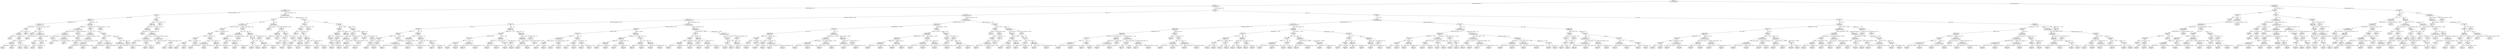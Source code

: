 digraph "Decision Tree" {
	rankdir=TD size="1000,500"
	node [shape=rectangle]
	"Node id 0
 Previously_Insured" -> "Node id 1
 Vehicle_Damage" [label="Previously_Insured == 0"]
	"Node id 0
 Previously_Insured" -> "Node id 590
 Vehicle_Damage" [label="Previously_Insured == 1"]
	"Node id 1
 Vehicle_Damage" -> "Node id 2
 Policy_Sales_Channel" [label="Vehicle_Damage == No"]
	"Node id 1
 Vehicle_Damage" -> "Node id 156
 Age" [label="Vehicle_Damage == Yes"]
	"Node id 590
 Vehicle_Damage" -> "Node id 591
 Age" [label="Vehicle_Damage == No"]
	"Node id 590
 Vehicle_Damage" -> "Node id 676
 Age" [label="Vehicle_Damage == Yes"]
	"Node id 2
 Policy_Sales_Channel" -> "Node id 3
 Age" [label="Policy_Sales_Channel <= 153.5"]
	"Node id 2
 Policy_Sales_Channel" -> "Node id 71
 Policy_Sales_Channel" [label="Policy_Sales_Channel > 153.5"]
	"Node id 156
 Age" -> "Node id 157
 Policy_Sales_Channel" [label="Age <= 27.5"]
	"Node id 156
 Age" -> "Node id 335
 Age" [label="Age > 27.5"]
	"Node id 591
 Age" -> "Node id 592
 Age" [label="Age <= 27.5"]
	"Node id 591
 Age" -> "Node id 627
 Age" [label="Age > 27.5"]
	"Node id 676
 Age" -> "Node id 677
 Age" [label="Age <= 48.5"]
	"Node id 676
 Age" -> "Node id 736
 Annual_Premium" [label="Age > 48.5"]
	"Node id 3
 Age" -> "Node id 4
 Region_Code" [label="Age <= 62.5"]
	"Node id 3
 Age" -> "Node id 54
 Vintage" [label="Age > 62.5"]
	"Node id 71
 Policy_Sales_Channel" -> "Node id 72
 Age" [label="Policy_Sales_Channel <= 158.5"]
	"Node id 71
 Policy_Sales_Channel" -> "Node id 117
 Age" [label="Policy_Sales_Channel > 158.5"]
	"Node id 157
 Policy_Sales_Channel" -> "Node id 158
 Policy_Sales_Channel" [label="Policy_Sales_Channel <= 158.5"]
	"Node id 157
 Policy_Sales_Channel" -> "Node id 260
 Policy_Sales_Channel" [label="Policy_Sales_Channel > 158.5"]
	"Node id 335
 Age" -> "Node id 336
 Policy_Sales_Channel" [label="Age <= 58.5"]
	"Node id 335
 Age" -> "Node id 475
 Age" [label="Age > 58.5"]
	"Node id 592
 Age" -> "Node id 593
 Ans = 0" [label="Age <= 23.5"]
	"Node id 592
 Age" -> "Node id 594
 Annual_Premium" [label="Age > 23.5"]
	"Node id 627
 Age" -> "Node id 628
 Policy_Sales_Channel" [label="Age <= 46.5"]
	"Node id 627
 Age" -> "Node id 663
 Vintage" [label="Age > 46.5"]
	"Node id 677
 Age" -> "Node id 678
 Annual_Premium" [label="Age <= 35.5"]
	"Node id 677
 Age" -> "Node id 703
 Region_Code" [label="Age > 35.5"]
	"Node id 736
 Annual_Premium" -> "Node id 737
 Annual_Premium" [label="Annual_Premium <= 35687.0"]
	"Node id 736
 Annual_Premium" -> "Node id 752
 Ans = 0" [label="Annual_Premium > 35687.0"]
	"Node id 4
 Region_Code" -> "Node id 5
 Annual_Premium" [label="Region_Code <= 42.5"]
	"Node id 4
 Region_Code" -> "Node id 26
 Vehicle_Age" [label="Region_Code > 42.5"]
	"Node id 54
 Vintage" -> "Node id 55
 Region_Code" [label="Vintage <= 187.5"]
	"Node id 54
 Vintage" -> "Node id 70
 Ans = 0" [label="Vintage > 187.5"]
	"Node id 72
 Age" -> "Node id 73
 Policy_Sales_Channel" [label="Age <= 50.5"]
	"Node id 72
 Age" -> "Node id 106
 Annual_Premium" [label="Age > 50.5"]
	"Node id 117
 Age" -> "Node id 118
 Vintage" [label="Age <= 23.5"]
	"Node id 117
 Age" -> "Node id 135
 Gender" [label="Age > 23.5"]
	"Node id 158
 Policy_Sales_Channel" -> "Node id 159
 Age" [label="Policy_Sales_Channel <= 148.5"]
	"Node id 158
 Policy_Sales_Channel" -> "Node id 205
 Policy_Sales_Channel" [label="Policy_Sales_Channel > 148.5"]
	"Node id 260
 Policy_Sales_Channel" -> "Node id 261
 Annual_Premium" [label="Policy_Sales_Channel <= 161.5"]
	"Node id 260
 Policy_Sales_Channel" -> "Node id 310
 Vintage" [label="Policy_Sales_Channel > 161.5"]
	"Node id 336
 Policy_Sales_Channel" -> "Node id 337
 Policy_Sales_Channel" [label="Policy_Sales_Channel <= 31.5"]
	"Node id 336
 Policy_Sales_Channel" -> "Node id 412
 Age" [label="Policy_Sales_Channel > 31.5"]
	"Node id 475
 Age" -> "Node id 476
 Vehicle_Age" [label="Age <= 65.5"]
	"Node id 475
 Age" -> "Node id 538
 Vehicle_Age" [label="Age > 65.5"]
	"Node id 594
 Annual_Premium" -> "Node id 595
 Annual_Premium" [label="Annual_Premium <= 37521.5"]
	"Node id 594
 Annual_Premium" -> "Node id 626
 Ans = 0" [label="Annual_Premium > 37521.5"]
	"Node id 628
 Policy_Sales_Channel" -> "Node id 629
 Vintage" [label="Policy_Sales_Channel <= 2.5"]
	"Node id 628
 Policy_Sales_Channel" -> "Node id 636
 Policy_Sales_Channel" [label="Policy_Sales_Channel > 2.5"]
	"Node id 663
 Vintage" -> "Node id 664
 Region_Code" [label="Vintage <= 68.5"]
	"Node id 663
 Vintage" -> "Node id 675
 Ans = 0" [label="Vintage > 68.5"]
	"Node id 678
 Annual_Premium" -> "Node id 679
 Annual_Premium" [label="Annual_Premium <= 33845.5"]
	"Node id 678
 Annual_Premium" -> "Node id 702
 Ans = 0" [label="Annual_Premium > 33845.5"]
	"Node id 703
 Region_Code" -> "Node id 704
 Policy_Sales_Channel" [label="Region_Code <= 27.0"]
	"Node id 703
 Region_Code" -> "Node id 725
 Annual_Premium" [label="Region_Code > 27.0"]
	"Node id 737
 Annual_Premium" -> "Node id 738
 Ans = 0" [label="Annual_Premium <= 25826.0"]
	"Node id 737
 Annual_Premium" -> "Node id 739
 Age" [label="Annual_Premium > 25826.0"]
	"Node id 5
 Annual_Premium" -> "Node id 6
 Age" [label="Annual_Premium <= 50397.5"]
	"Node id 5
 Annual_Premium" -> "Node id 17
 Age" [label="Annual_Premium > 50397.5"]
	"Node id 26
 Vehicle_Age" -> "Node id 27
 Policy_Sales_Channel" [label="Vehicle_Age == < 1 Year"]
	"Node id 26
 Vehicle_Age" -> "Node id 34
 Age" [label="Vehicle_Age == 1-2 Year"]
	"Node id 26
 Vehicle_Age" -> "Node id 53
 Ans = 0" [label="Vehicle_Age == > 2 Years"]
	"Node id 55
 Region_Code" -> "Node id 56
 Region_Code" [label="Region_Code <= 33.5"]
	"Node id 55
 Region_Code" -> "Node id 69
 Ans = 0" [label="Region_Code > 33.5"]
	"Node id 73
 Policy_Sales_Channel" -> "Node id 74
 Vintage" [label="Policy_Sales_Channel <= 156.5"]
	"Node id 73
 Policy_Sales_Channel" -> "Node id 89
 Age" [label="Policy_Sales_Channel > 156.5"]
	"Node id 106
 Annual_Premium" -> "Node id 107
 Ans = 0" [label="Annual_Premium <= 10677.5"]
	"Node id 106
 Annual_Premium" -> "Node id 108
 Age" [label="Annual_Premium > 10677.5"]
	"Node id 118
 Vintage" -> "Node id 119
 Vintage" [label="Vintage <= 156.5"]
	"Node id 118
 Vintage" -> "Node id 134
 Ans = 0" [label="Vintage > 156.5"]
	"Node id 135
 Gender" -> "Node id 136
 Vintage" [label="Gender == Male"]
	"Node id 135
 Gender" -> "Node id 151
 Vintage" [label="Gender == Female"]
	"Node id 159
 Age" -> "Node id 160
 Age" [label="Age <= 22.5"]
	"Node id 159
 Age" -> "Node id 181
 Region_Code" [label="Age > 22.5"]
	"Node id 205
 Policy_Sales_Channel" -> "Node id 206
 Gender" [label="Policy_Sales_Channel <= 152.5"]
	"Node id 205
 Policy_Sales_Channel" -> "Node id 237
 Annual_Premium" [label="Policy_Sales_Channel > 152.5"]
	"Node id 261
 Annual_Premium" -> "Node id 262
 Age" [label="Annual_Premium <= 36702.5"]
	"Node id 261
 Annual_Premium" -> "Node id 287
 Gender" [label="Annual_Premium > 36702.5"]
	"Node id 310
 Vintage" -> "Node id 311
 Gender" [label="Vintage <= 74.5"]
	"Node id 310
 Vintage" -> "Node id 320
 Annual_Premium" [label="Vintage > 74.5"]
	"Node id 337
 Policy_Sales_Channel" -> "Node id 338
 Region_Code" [label="Policy_Sales_Channel <= 23.5"]
	"Node id 337
 Policy_Sales_Channel" -> "Node id 368
 Vehicle_Age" [label="Policy_Sales_Channel > 23.5"]
	"Node id 412
 Age" -> "Node id 413
 Policy_Sales_Channel" [label="Age <= 40.5"]
	"Node id 412
 Age" -> "Node id 452
 Region_Code" [label="Age > 40.5"]
	"Node id 476
 Vehicle_Age" -> "Node id 477
 Age" [label="Vehicle_Age == 1-2 Year"]
	"Node id 476
 Vehicle_Age" -> "Node id 508
 Policy_Sales_Channel" [label="Vehicle_Age == > 2 Years"]
	"Node id 476
 Vehicle_Age" -> "Node id 535
 Region_Code" [label="Vehicle_Age == < 1 Year"]
	"Node id 538
 Vehicle_Age" -> "Node id 539
 Vintage" [label="Vehicle_Age == 1-2 Year"]
	"Node id 538
 Vehicle_Age" -> "Node id 566
 Policy_Sales_Channel" [label="Vehicle_Age == > 2 Years"]
	"Node id 538
 Vehicle_Age" -> "Node id 589
 Ans = 0" [label="Vehicle_Age == < 1 Year"]
	"Node id 595
 Annual_Premium" -> "Node id 596
 Annual_Premium" [label="Annual_Premium <= 30418.0"]
	"Node id 595
 Annual_Premium" -> "Node id 605
 Age" [label="Annual_Premium > 30418.0"]
	"Node id 629
 Vintage" -> "Node id 630
 Vintage" [label="Vintage <= 102.0"]
	"Node id 629
 Vintage" -> "Node id 635
 Ans = 0" [label="Vintage > 102.0"]
	"Node id 636
 Policy_Sales_Channel" -> "Node id 637
 Annual_Premium" [label="Policy_Sales_Channel <= 155.5"]
	"Node id 636
 Policy_Sales_Channel" -> "Node id 652
 Policy_Sales_Channel" [label="Policy_Sales_Channel > 155.5"]
	"Node id 664
 Region_Code" -> "Node id 665
 Gender" [label="Region_Code <= 12.5"]
	"Node id 664
 Region_Code" -> "Node id 674
 Ans = 0" [label="Region_Code > 12.5"]
	"Node id 679
 Annual_Premium" -> "Node id 680
 Policy_Sales_Channel" [label="Annual_Premium <= 8037.5"]
	"Node id 679
 Annual_Premium" -> "Node id 687
 Vintage" [label="Annual_Premium > 8037.5"]
	"Node id 704
 Policy_Sales_Channel" -> "Node id 705
 Vintage" [label="Policy_Sales_Channel <= 153.5"]
	"Node id 704
 Policy_Sales_Channel" -> "Node id 714
 Vintage" [label="Policy_Sales_Channel > 153.5"]
	"Node id 725
 Annual_Premium" -> "Node id 726
 Ans = 0" [label="Annual_Premium <= 34339.0"]
	"Node id 725
 Annual_Premium" -> "Node id 727
 Age" [label="Annual_Premium > 34339.0"]
	"Node id 739
 Age" -> "Node id 740
 Age" [label="Age <= 61.5"]
	"Node id 739
 Age" -> "Node id 751
 Ans = 0" [label="Age > 61.5"]
	"Node id 6
 Age" -> "Node id 7
 Region_Code" [label="Age <= 60.5"]
	"Node id 6
 Age" -> "Node id 16
 Ans = 0" [label="Age > 60.5"]
	"Node id 17
 Age" -> "Node id 18
 Ans = 0" [label="Age <= 41.5"]
	"Node id 17
 Age" -> "Node id 19
 Policy_Sales_Channel" [label="Age > 41.5"]
	"Node id 27
 Policy_Sales_Channel" -> "Node id 28
 Annual_Premium" [label="Policy_Sales_Channel <= 151.5"]
	"Node id 27
 Policy_Sales_Channel" -> "Node id 33
 Ans = 0" [label="Policy_Sales_Channel > 151.5"]
	"Node id 34
 Age" -> "Node id 35
 Annual_Premium" [label="Age <= 35.5"]
	"Node id 34
 Age" -> "Node id 42
 Vintage" [label="Age > 35.5"]
	"Node id 56
 Region_Code" -> "Node id 57
 Ans = 0" [label="Region_Code <= 23.5"]
	"Node id 56
 Region_Code" -> "Node id 58
 Annual_Premium" [label="Region_Code > 23.5"]
	"Node id 74
 Vintage" -> "Node id 75
 Vintage" [label="Vintage <= 280.5"]
	"Node id 74
 Vintage" -> "Node id 88
 Ans = 0" [label="Vintage > 280.5"]
	"Node id 89
 Age" -> "Node id 90
 Annual_Premium" [label="Age <= 39.5"]
	"Node id 89
 Age" -> "Node id 97
 Region_Code" [label="Age > 39.5"]
	"Node id 108
 Age" -> "Node id 109
 Region_Code" [label="Age <= 51.5"]
	"Node id 108
 Age" -> "Node id 112
 Vintage" [label="Age > 51.5"]
	"Node id 119
 Vintage" -> "Node id 120
 Ans = 0" [label="Vintage <= 86.5"]
	"Node id 119
 Vintage" -> "Node id 121
 Age" [label="Vintage > 86.5"]
	"Node id 136
 Vintage" -> "Node id 137
 Region_Code" [label="Vintage <= 181.0"]
	"Node id 136
 Vintage" -> "Node id 144
 Region_Code" [label="Vintage > 181.0"]
	"Node id 151
 Vintage" -> "Node id 152
 Ans = 0" [label="Vintage <= 229.5"]
	"Node id 151
 Vintage" -> "Node id 153
 Vintage" [label="Vintage > 229.5"]
	"Node id 160
 Age" -> "Node id 161
 Vintage" [label="Age <= 20.5"]
	"Node id 160
 Age" -> "Node id 168
 Vintage" [label="Age > 20.5"]
	"Node id 181
 Region_Code" -> "Node id 182
 Gender" [label="Region_Code <= 42.5"]
	"Node id 181
 Region_Code" -> "Node id 198
 Region_Code" [label="Region_Code > 42.5"]
	"Node id 206
 Gender" -> "Node id 207
 Age" [label="Gender == Male"]
	"Node id 206
 Gender" -> "Node id 222
 Region_Code" [label="Gender == Female"]
	"Node id 237
 Annual_Premium" -> "Node id 238
 Age" [label="Annual_Premium <= 10851.0"]
	"Node id 237
 Annual_Premium" -> "Node id 251
 Policy_Sales_Channel" [label="Annual_Premium > 10851.0"]
	"Node id 262
 Age" -> "Node id 263
 Region_Code" [label="Age <= 21.5"]
	"Node id 262
 Age" -> "Node id 274
 Annual_Premium" [label="Age > 21.5"]
	"Node id 287
 Gender" -> "Node id 288
 Annual_Premium" [label="Gender == Female"]
	"Node id 287
 Gender" -> "Node id 303
 Vintage" [label="Gender == Male"]
	"Node id 311
 Gender" -> "Node id 312
 Ans = 0" [label="Gender == Female"]
	"Node id 311
 Gender" -> "Node id 313
 Vintage" [label="Gender == Male"]
	"Node id 320
 Annual_Premium" -> "Node id 321
 Vintage" [label="Annual_Premium <= 54673.0"]
	"Node id 320
 Annual_Premium" -> "Node id 334
 Ans = 0" [label="Annual_Premium > 54673.0"]
	"Node id 338
 Region_Code" -> "Node id 339
 Vehicle_Age" [label="Region_Code <= 49.0"]
	"Node id 338
 Region_Code" -> "Node id 359
 Vintage" [label="Region_Code > 49.0"]
	"Node id 368
 Vehicle_Age" -> "Node id 369
 Age" [label="Vehicle_Age == 1-2 Year"]
	"Node id 368
 Vehicle_Age" -> "Node id 384
 Age" [label="Vehicle_Age == > 2 Years"]
	"Node id 368
 Vehicle_Age" -> "Node id 399
 Age" [label="Vehicle_Age == < 1 Year"]
	"Node id 413
 Policy_Sales_Channel" -> "Node id 414
 Vehicle_Age" [label="Policy_Sales_Channel <= 147.5"]
	"Node id 413
 Policy_Sales_Channel" -> "Node id 434
 Policy_Sales_Channel" [label="Policy_Sales_Channel > 147.5"]
	"Node id 452
 Region_Code" -> "Node id 453
 Vintage" [label="Region_Code <= 0.5"]
	"Node id 452
 Region_Code" -> "Node id 460
 Age" [label="Region_Code > 0.5"]
	"Node id 477
 Age" -> "Node id 478
 Region_Code" [label="Age <= 60.5"]
	"Node id 477
 Age" -> "Node id 493
 Vintage" [label="Age > 60.5"]
	"Node id 508
 Policy_Sales_Channel" -> "Node id 509
 Annual_Premium" [label="Policy_Sales_Channel <= 29.5"]
	"Node id 508
 Policy_Sales_Channel" -> "Node id 522
 Annual_Premium" [label="Policy_Sales_Channel > 29.5"]
	"Node id 535
 Region_Code" -> "Node id 536
 Ans = 0" [label="Region_Code <= 34.5"]
	"Node id 535
 Region_Code" -> "Node id 537
 Ans = 1" [label="Region_Code > 34.5"]
	"Node id 539
 Vintage" -> "Node id 540
 Region_Code" [label="Vintage <= 68.5"]
	"Node id 539
 Vintage" -> "Node id 553
 Driving_License" [label="Vintage > 68.5"]
	"Node id 566
 Policy_Sales_Channel" -> "Node id 567
 Driving_License" [label="Policy_Sales_Channel <= 146.0"]
	"Node id 566
 Policy_Sales_Channel" -> "Node id 576
 Vintage" [label="Policy_Sales_Channel > 146.0"]
	"Node id 596
 Annual_Premium" -> "Node id 597
 Vintage" [label="Annual_Premium <= 5150.0"]
	"Node id 596
 Annual_Premium" -> "Node id 604
 Ans = 0" [label="Annual_Premium > 5150.0"]
	"Node id 605
 Age" -> "Node id 606
 Vintage" [label="Age <= 24.5"]
	"Node id 605
 Age" -> "Node id 619
 Vintage" [label="Age > 24.5"]
	"Node id 630
 Vintage" -> "Node id 631
 Ans = 0" [label="Vintage <= 84.0"]
	"Node id 630
 Vintage" -> "Node id 632
 Gender" [label="Vintage > 84.0"]
	"Node id 637
 Annual_Premium" -> "Node id 638
 Ans = 0" [label="Annual_Premium <= 26555.5"]
	"Node id 637
 Annual_Premium" -> "Node id 639
 Annual_Premium" [label="Annual_Premium > 26555.5"]
	"Node id 652
 Policy_Sales_Channel" -> "Node id 653
 Vintage" [label="Policy_Sales_Channel <= 157.5"]
	"Node id 652
 Policy_Sales_Channel" -> "Node id 662
 Ans = 0" [label="Policy_Sales_Channel > 157.5"]
	"Node id 665
 Gender" -> "Node id 666
 Ans = 0" [label="Gender == Male"]
	"Node id 665
 Gender" -> "Node id 667
 Policy_Sales_Channel" [label="Gender == Female"]
	"Node id 680
 Policy_Sales_Channel" -> "Node id 681
 Ans = 0" [label="Policy_Sales_Channel <= 161.5"]
	"Node id 680
 Policy_Sales_Channel" -> "Node id 682
 Region_Code" [label="Policy_Sales_Channel > 161.5"]
	"Node id 687
 Vintage" -> "Node id 688
 Gender" [label="Vintage <= 247.5"]
	"Node id 687
 Vintage" -> "Node id 701
 Ans = 0" [label="Vintage > 247.5"]
	"Node id 705
 Vintage" -> "Node id 706
 Ans = 0" [label="Vintage <= 251.5"]
	"Node id 705
 Vintage" -> "Node id 707
 Age" [label="Vintage > 251.5"]
	"Node id 714
 Vintage" -> "Node id 715
 Age" [label="Vintage <= 288.0"]
	"Node id 714
 Vintage" -> "Node id 722
 Gender" [label="Vintage > 288.0"]
	"Node id 727
 Age" -> "Node id 728
 Policy_Sales_Channel" [label="Age <= 42.5"]
	"Node id 727
 Age" -> "Node id 735
 Ans = 0" [label="Age > 42.5"]
	"Node id 740
 Age" -> "Node id 741
 Region_Code" [label="Age <= 59.5"]
	"Node id 740
 Age" -> "Node id 748
 Annual_Premium" [label="Age > 59.5"]
	"Node id 7
 Region_Code" -> "Node id 8
 Ans = 0" [label="Region_Code <= 0.5"]
	"Node id 7
 Region_Code" -> "Node id 9
 Vintage" [label="Region_Code > 0.5"]
	"Node id 19
 Policy_Sales_Channel" -> "Node id 20
 Ans = 0" [label="Policy_Sales_Channel <= 123.0"]
	"Node id 19
 Policy_Sales_Channel" -> "Node id 21
 Vintage" [label="Policy_Sales_Channel > 123.0"]
	"Node id 28
 Annual_Premium" -> "Node id 29
 Ans = 0" [label="Annual_Premium <= 37024.0"]
	"Node id 28
 Annual_Premium" -> "Node id 30
 Annual_Premium" [label="Annual_Premium > 37024.0"]
	"Node id 35
 Annual_Premium" -> "Node id 36
 Ans = 0" [label="Annual_Premium <= 27509.0"]
	"Node id 35
 Annual_Premium" -> "Node id 37
 Annual_Premium" [label="Annual_Premium > 27509.0"]
	"Node id 42
 Vintage" -> "Node id 43
 Age" [label="Vintage <= 226.5"]
	"Node id 42
 Vintage" -> "Node id 48
 Age" [label="Vintage > 226.5"]
	"Node id 58
 Annual_Premium" -> "Node id 59
 Annual_Premium" [label="Annual_Premium <= 30387.0"]
	"Node id 58
 Annual_Premium" -> "Node id 64
 Policy_Sales_Channel" [label="Annual_Premium > 30387.0"]
	"Node id 75
 Vintage" -> "Node id 76
 Vintage" [label="Vintage <= 29.5"]
	"Node id 75
 Vintage" -> "Node id 81
 Vintage" [label="Vintage > 29.5"]
	"Node id 90
 Annual_Premium" -> "Node id 91
 Region_Code" [label="Annual_Premium <= 33860.0"]
	"Node id 90
 Annual_Premium" -> "Node id 96
 Ans = 0" [label="Annual_Premium > 33860.0"]
	"Node id 97
 Region_Code" -> "Node id 98
 Age" [label="Region_Code <= 44.5"]
	"Node id 97
 Region_Code" -> "Node id 105
 Ans = 0" [label="Region_Code > 44.5"]
	"Node id 109
 Region_Code" -> "Node id 110
 Ans = 0" [label="Region_Code <= 9.0"]
	"Node id 109
 Region_Code" -> "Node id 111
 Ans = 1" [label="Region_Code > 9.0"]
	"Node id 112
 Vintage" -> "Node id 113
 Age" [label="Vintage <= 32.5"]
	"Node id 112
 Vintage" -> "Node id 116
 Ans = 0" [label="Vintage > 32.5"]
	"Node id 121
 Age" -> "Node id 122
 Vintage" [label="Age <= 22.5"]
	"Node id 121
 Age" -> "Node id 129
 Region_Code" [label="Age > 22.5"]
	"Node id 137
 Region_Code" -> "Node id 138
 Vintage" [label="Region_Code <= 15.5"]
	"Node id 137
 Region_Code" -> "Node id 143
 Ans = 0" [label="Region_Code > 15.5"]
	"Node id 144
 Region_Code" -> "Node id 145
 Annual_Premium" [label="Region_Code <= 38.0"]
	"Node id 144
 Region_Code" -> "Node id 150
 Ans = 0" [label="Region_Code > 38.0"]
	"Node id 153
 Vintage" -> "Node id 154
 Ans = 1" [label="Vintage <= 231.0"]
	"Node id 153
 Vintage" -> "Node id 155
 Ans = 0" [label="Vintage > 231.0"]
	"Node id 161
 Vintage" -> "Node id 162
 Vintage" [label="Vintage <= 184.0"]
	"Node id 161
 Vintage" -> "Node id 167
 Ans = 0" [label="Vintage > 184.0"]
	"Node id 168
 Vintage" -> "Node id 169
 Annual_Premium" [label="Vintage <= 274.5"]
	"Node id 168
 Vintage" -> "Node id 176
 Region_Code" [label="Vintage > 274.5"]
	"Node id 182
 Gender" -> "Node id 183
 Age" [label="Gender == Female"]
	"Node id 182
 Gender" -> "Node id 190
 Vehicle_Age" [label="Gender == Male"]
	"Node id 198
 Region_Code" -> "Node id 199
 Annual_Premium" [label="Region_Code <= 47.5"]
	"Node id 198
 Region_Code" -> "Node id 204
 Ans = 0" [label="Region_Code > 47.5"]
	"Node id 207
 Age" -> "Node id 208
 Annual_Premium" [label="Age <= 22.5"]
	"Node id 207
 Age" -> "Node id 215
 Vintage" [label="Age > 22.5"]
	"Node id 222
 Region_Code" -> "Node id 223
 Region_Code" [label="Region_Code <= 42.5"]
	"Node id 222
 Region_Code" -> "Node id 230
 Age" [label="Region_Code > 42.5"]
	"Node id 238
 Age" -> "Node id 239
 Gender" [label="Age <= 26.5"]
	"Node id 238
 Age" -> "Node id 246
 Region_Code" [label="Age > 26.5"]
	"Node id 251
 Policy_Sales_Channel" -> "Node id 252
 Vintage" [label="Policy_Sales_Channel <= 157.5"]
	"Node id 251
 Policy_Sales_Channel" -> "Node id 259
 Ans = 0" [label="Policy_Sales_Channel > 157.5"]
	"Node id 263
 Region_Code" -> "Node id 264
 Vintage" [label="Region_Code <= 1.5"]
	"Node id 263
 Region_Code" -> "Node id 267
 Vintage" [label="Region_Code > 1.5"]
	"Node id 274
 Annual_Premium" -> "Node id 275
 Annual_Premium" [label="Annual_Premium <= 30034.5"]
	"Node id 274
 Annual_Premium" -> "Node id 282
 Region_Code" [label="Annual_Premium > 30034.5"]
	"Node id 288
 Annual_Premium" -> "Node id 289
 Region_Code" [label="Annual_Premium <= 50070.0"]
	"Node id 288
 Annual_Premium" -> "Node id 296
 Vintage" [label="Annual_Premium > 50070.0"]
	"Node id 303
 Vintage" -> "Node id 304
 Vintage" [label="Vintage <= 67.5"]
	"Node id 303
 Vintage" -> "Node id 309
 Ans = 0" [label="Vintage > 67.5"]
	"Node id 313
 Vintage" -> "Node id 314
 Vintage" [label="Vintage <= 70.0"]
	"Node id 313
 Vintage" -> "Node id 319
 Ans = 1" [label="Vintage > 70.0"]
	"Node id 321
 Vintage" -> "Node id 322
 Vintage" [label="Vintage <= 288.5"]
	"Node id 321
 Vintage" -> "Node id 329
 Age" [label="Vintage > 288.5"]
	"Node id 339
 Vehicle_Age" -> "Node id 340
 Age" [label="Vehicle_Age == 1-2 Year"]
	"Node id 339
 Vehicle_Age" -> "Node id 347
 Region_Code" [label="Vehicle_Age == > 2 Years"]
	"Node id 339
 Vehicle_Age" -> "Node id 352
 Policy_Sales_Channel" [label="Vehicle_Age == < 1 Year"]
	"Node id 359
 Vintage" -> "Node id 360
 Ans = 0" [label="Vintage <= 74.5"]
	"Node id 359
 Vintage" -> "Node id 361
 Age" [label="Vintage > 74.5"]
	"Node id 369
 Age" -> "Node id 370
 Region_Code" [label="Age <= 49.5"]
	"Node id 369
 Age" -> "Node id 377
 Region_Code" [label="Age > 49.5"]
	"Node id 384
 Age" -> "Node id 385
 Age" [label="Age <= 56.5"]
	"Node id 384
 Age" -> "Node id 392
 Annual_Premium" [label="Age > 56.5"]
	"Node id 399
 Age" -> "Node id 400
 Age" [label="Age <= 47.5"]
	"Node id 399
 Age" -> "Node id 407
 Region_Code" [label="Age > 47.5"]
	"Node id 414
 Vehicle_Age" -> "Node id 415
 Age" [label="Vehicle_Age == < 1 Year"]
	"Node id 414
 Vehicle_Age" -> "Node id 422
 Policy_Sales_Channel" [label="Vehicle_Age == 1-2 Year"]
	"Node id 414
 Vehicle_Age" -> "Node id 429
 Age" [label="Vehicle_Age == > 2 Years"]
	"Node id 434
 Policy_Sales_Channel" -> "Node id 435
 Policy_Sales_Channel" [label="Policy_Sales_Channel <= 153.5"]
	"Node id 434
 Policy_Sales_Channel" -> "Node id 442
 Vehicle_Age" [label="Policy_Sales_Channel > 153.5"]
	"Node id 453
 Vintage" -> "Node id 454
 Age" [label="Vintage <= 132.5"]
	"Node id 453
 Vintage" -> "Node id 459
 Ans = 0" [label="Vintage > 132.5"]
	"Node id 460
 Age" -> "Node id 461
 Policy_Sales_Channel" [label="Age <= 47.5"]
	"Node id 460
 Age" -> "Node id 468
 Age" [label="Age > 47.5"]
	"Node id 478
 Region_Code" -> "Node id 479
 Gender" [label="Region_Code <= 42.5"]
	"Node id 478
 Region_Code" -> "Node id 486
 Policy_Sales_Channel" [label="Region_Code > 42.5"]
	"Node id 493
 Vintage" -> "Node id 494
 Policy_Sales_Channel" [label="Vintage <= 242.5"]
	"Node id 493
 Vintage" -> "Node id 501
 Annual_Premium" [label="Vintage > 242.5"]
	"Node id 509
 Annual_Premium" -> "Node id 510
 Gender" [label="Annual_Premium <= 52609.5"]
	"Node id 509
 Annual_Premium" -> "Node id 517
 Annual_Premium" [label="Annual_Premium > 52609.5"]
	"Node id 522
 Annual_Premium" -> "Node id 523
 Annual_Premium" [label="Annual_Premium <= 51230.0"]
	"Node id 522
 Annual_Premium" -> "Node id 528
 Vintage" [label="Annual_Premium > 51230.0"]
	"Node id 540
 Region_Code" -> "Node id 541
 Vintage" [label="Region_Code <= 32.5"]
	"Node id 540
 Region_Code" -> "Node id 548
 Policy_Sales_Channel" [label="Region_Code > 32.5"]
	"Node id 553
 Driving_License" -> "Node id 554
 Policy_Sales_Channel" [label="Driving_License == 1"]
	"Node id 553
 Driving_License" -> "Node id 561
 Vintage" [label="Driving_License == 0"]
	"Node id 567
 Driving_License" -> "Node id 568
 Region_Code" [label="Driving_License == 1"]
	"Node id 567
 Driving_License" -> "Node id 575
 Ans = 0" [label="Driving_License == 0"]
	"Node id 576
 Vintage" -> "Node id 577
 Region_Code" [label="Vintage <= 75.5"]
	"Node id 576
 Vintage" -> "Node id 584
 Vintage" [label="Vintage > 75.5"]
	"Node id 597
 Vintage" -> "Node id 598
 Vintage" [label="Vintage <= 99.5"]
	"Node id 597
 Vintage" -> "Node id 603
 Ans = 0" [label="Vintage > 99.5"]
	"Node id 606
 Vintage" -> "Node id 607
 Region_Code" [label="Vintage <= 243.5"]
	"Node id 606
 Vintage" -> "Node id 612
 Annual_Premium" [label="Vintage > 243.5"]
	"Node id 619
 Vintage" -> "Node id 620
 Vintage" [label="Vintage <= 97.5"]
	"Node id 619
 Vintage" -> "Node id 625
 Ans = 0" [label="Vintage > 97.5"]
	"Node id 632
 Gender" -> "Node id 633
 Ans = 0" [label="Gender == Male"]
	"Node id 632
 Gender" -> "Node id 634
 Ans = 1" [label="Gender == Female"]
	"Node id 639
 Annual_Premium" -> "Node id 640
 Vintage" [label="Annual_Premium <= 37586.5"]
	"Node id 639
 Annual_Premium" -> "Node id 647
 Age" [label="Annual_Premium > 37586.5"]
	"Node id 653
 Vintage" -> "Node id 654
 Vintage" [label="Vintage <= 125.5"]
	"Node id 653
 Vintage" -> "Node id 661
 Ans = 0" [label="Vintage > 125.5"]
	"Node id 667
 Policy_Sales_Channel" -> "Node id 668
 Age" [label="Policy_Sales_Channel <= 29.5"]
	"Node id 667
 Policy_Sales_Channel" -> "Node id 673
 Ans = 0" [label="Policy_Sales_Channel > 29.5"]
	"Node id 682
 Region_Code" -> "Node id 683
 Ans = 0" [label="Region_Code <= 31.5"]
	"Node id 682
 Region_Code" -> "Node id 684
 Age" [label="Region_Code > 31.5"]
	"Node id 688
 Gender" -> "Node id 689
 Annual_Premium" [label="Gender == Male"]
	"Node id 688
 Gender" -> "Node id 696
 Vintage" [label="Gender == Female"]
	"Node id 707
 Age" -> "Node id 708
 Ans = 1" [label="Age <= 39.5"]
	"Node id 707
 Age" -> "Node id 709
 Annual_Premium" [label="Age > 39.5"]
	"Node id 715
 Age" -> "Node id 716
 Region_Code" [label="Age <= 40.5"]
	"Node id 715
 Age" -> "Node id 721
 Ans = 0" [label="Age > 40.5"]
	"Node id 722
 Gender" -> "Node id 723
 Ans = 1" [label="Gender == Female"]
	"Node id 722
 Gender" -> "Node id 724
 Ans = 0" [label="Gender == Male"]
	"Node id 728
 Policy_Sales_Channel" -> "Node id 729
 Ans = 0" [label="Policy_Sales_Channel <= 56.5"]
	"Node id 728
 Policy_Sales_Channel" -> "Node id 730
 Annual_Premium" [label="Policy_Sales_Channel > 56.5"]
	"Node id 741
 Region_Code" -> "Node id 742
 Vintage" [label="Region_Code <= 8.5"]
	"Node id 741
 Region_Code" -> "Node id 747
 Ans = 0" [label="Region_Code > 8.5"]
	"Node id 748
 Annual_Premium" -> "Node id 749
 Ans = 1" [label="Annual_Premium <= 28597.0"]
	"Node id 748
 Annual_Premium" -> "Node id 750
 Ans = 0" [label="Annual_Premium > 28597.0"]
	"Node id 9
 Vintage" -> "Node id 10
 Region_Code" [label="Vintage <= 97.5"]
	"Node id 9
 Vintage" -> "Node id 13
 Age" [label="Vintage > 97.5"]
	"Node id 21
 Vintage" -> "Node id 22
 Vintage" [label="Vintage <= 180.5"]
	"Node id 21
 Vintage" -> "Node id 25
 Ans = 0" [label="Vintage > 180.5"]
	"Node id 30
 Annual_Premium" -> "Node id 31
 Ans = 1" [label="Annual_Premium <= 37647.0"]
	"Node id 30
 Annual_Premium" -> "Node id 32
 Ans = 0" [label="Annual_Premium > 37647.0"]
	"Node id 37
 Annual_Premium" -> "Node id 38
 Ans = 1" [label="Annual_Premium <= 28310.0"]
	"Node id 37
 Annual_Premium" -> "Node id 39
 Annual_Premium" [label="Annual_Premium > 28310.0"]
	"Node id 43
 Age" -> "Node id 44
 Ans = 0" [label="Age <= 57.5"]
	"Node id 43
 Age" -> "Node id 45
 Policy_Sales_Channel" [label="Age > 57.5"]
	"Node id 48
 Age" -> "Node id 49
 Policy_Sales_Channel" [label="Age <= 46.5"]
	"Node id 48
 Age" -> "Node id 52
 Ans = 0" [label="Age > 46.5"]
	"Node id 59
 Annual_Premium" -> "Node id 60
 Ans = 0" [label="Annual_Premium <= 14136.5"]
	"Node id 59
 Annual_Premium" -> "Node id 61
 Age" [label="Annual_Premium > 14136.5"]
	"Node id 64
 Policy_Sales_Channel" -> "Node id 65
 Ans = 0" [label="Policy_Sales_Channel <= 124.5"]
	"Node id 64
 Policy_Sales_Channel" -> "Node id 66
 Age" [label="Policy_Sales_Channel > 124.5"]
	"Node id 76
 Vintage" -> "Node id 77
 Vintage" [label="Vintage <= 14.5"]
	"Node id 76
 Vintage" -> "Node id 80
 Ans = 0" [label="Vintage > 14.5"]
	"Node id 81
 Vintage" -> "Node id 82
 Policy_Sales_Channel" [label="Vintage <= 54.5"]
	"Node id 81
 Vintage" -> "Node id 85
 Region_Code" [label="Vintage > 54.5"]
	"Node id 91
 Region_Code" -> "Node id 92
 Ans = 0" [label="Region_Code <= 6.0"]
	"Node id 91
 Region_Code" -> "Node id 93
 Region_Code" [label="Region_Code > 6.0"]
	"Node id 98
 Age" -> "Node id 99
 Age" [label="Age <= 47.5"]
	"Node id 98
 Age" -> "Node id 102
 Region_Code" [label="Age > 47.5"]
	"Node id 113
 Age" -> "Node id 114
 Ans = 0" [label="Age <= 55.5"]
	"Node id 113
 Age" -> "Node id 115
 Ans = 1" [label="Age > 55.5"]
	"Node id 122
 Vintage" -> "Node id 123
 Gender" [label="Vintage <= 87.5"]
	"Node id 122
 Vintage" -> "Node id 126
 Region_Code" [label="Vintage > 87.5"]
	"Node id 129
 Region_Code" -> "Node id 130
 Ans = 1" [label="Region_Code <= 5.5"]
	"Node id 129
 Region_Code" -> "Node id 131
 Vintage" [label="Region_Code > 5.5"]
	"Node id 138
 Vintage" -> "Node id 139
 Vintage" [label="Vintage <= 59.5"]
	"Node id 138
 Vintage" -> "Node id 142
 Ans = 0" [label="Vintage > 59.5"]
	"Node id 145
 Annual_Premium" -> "Node id 146
 Region_Code" [label="Annual_Premium <= 24567.5"]
	"Node id 145
 Annual_Premium" -> "Node id 149
 Ans = 0" [label="Annual_Premium > 24567.5"]
	"Node id 162
 Vintage" -> "Node id 163
 Ans = 0" [label="Vintage <= 114.0"]
	"Node id 162
 Vintage" -> "Node id 164
 Gender" [label="Vintage > 114.0"]
	"Node id 169
 Annual_Premium" -> "Node id 170
 Policy_Sales_Channel" [label="Annual_Premium <= 9055.5"]
	"Node id 169
 Annual_Premium" -> "Node id 173
 Annual_Premium" [label="Annual_Premium > 9055.5"]
	"Node id 176
 Region_Code" -> "Node id 177
 Ans = 1" [label="Region_Code <= 8.0"]
	"Node id 176
 Region_Code" -> "Node id 178
 Vintage" [label="Region_Code > 8.0"]
	"Node id 183
 Age" -> "Node id 184
 Vintage" [label="Age <= 26.5"]
	"Node id 183
 Age" -> "Node id 187
 Annual_Premium" [label="Age > 26.5"]
	"Node id 190
 Vehicle_Age" -> "Node id 191
 Region_Code" [label="Vehicle_Age == 1-2 Year"]
	"Node id 190
 Vehicle_Age" -> "Node id 194
 Age" [label="Vehicle_Age == < 1 Year"]
	"Node id 190
 Vehicle_Age" -> "Node id 197
 Ans = 1" [label="Vehicle_Age == > 2 Years"]
	"Node id 199
 Annual_Premium" -> "Node id 200
 Region_Code" [label="Annual_Premium <= 40229.5"]
	"Node id 199
 Annual_Premium" -> "Node id 203
 Ans = 0" [label="Annual_Premium > 40229.5"]
	"Node id 208
 Annual_Premium" -> "Node id 209
 Vintage" [label="Annual_Premium <= 23614.0"]
	"Node id 208
 Annual_Premium" -> "Node id 212
 Vintage" [label="Annual_Premium > 23614.0"]
	"Node id 215
 Vintage" -> "Node id 216
 Vintage" [label="Vintage <= 274.5"]
	"Node id 215
 Vintage" -> "Node id 219
 Vintage" [label="Vintage > 274.5"]
	"Node id 223
 Region_Code" -> "Node id 224
 Region_Code" [label="Region_Code <= 10.5"]
	"Node id 223
 Region_Code" -> "Node id 227
 Region_Code" [label="Region_Code > 10.5"]
	"Node id 230
 Age" -> "Node id 231
 Region_Code" [label="Age <= 25.5"]
	"Node id 230
 Age" -> "Node id 234
 Region_Code" [label="Age > 25.5"]
	"Node id 239
 Gender" -> "Node id 240
 Vehicle_Age" [label="Gender == Male"]
	"Node id 239
 Gender" -> "Node id 243
 Region_Code" [label="Gender == Female"]
	"Node id 246
 Region_Code" -> "Node id 247
 Ans = 1" [label="Region_Code <= 2.5"]
	"Node id 246
 Region_Code" -> "Node id 248
 Region_Code" [label="Region_Code > 2.5"]
	"Node id 252
 Vintage" -> "Node id 253
 Age" [label="Vintage <= 69.0"]
	"Node id 252
 Vintage" -> "Node id 256
 Region_Code" [label="Vintage > 69.0"]
	"Node id 264
 Vintage" -> "Node id 265
 Ans = 0" [label="Vintage <= 192.5"]
	"Node id 264
 Vintage" -> "Node id 266
 Ans = 1" [label="Vintage > 192.5"]
	"Node id 267
 Vintage" -> "Node id 268
 Vintage" [label="Vintage <= 41.5"]
	"Node id 267
 Vintage" -> "Node id 271
 Policy_Sales_Channel" [label="Vintage > 41.5"]
	"Node id 275
 Annual_Premium" -> "Node id 276
 Annual_Premium" [label="Annual_Premium <= 23741.0"]
	"Node id 275
 Annual_Premium" -> "Node id 279
 Annual_Premium" [label="Annual_Premium > 23741.0"]
	"Node id 282
 Region_Code" -> "Node id 283
 Annual_Premium" [label="Region_Code <= 37.5"]
	"Node id 282
 Region_Code" -> "Node id 286
 Ans = 0" [label="Region_Code > 37.5"]
	"Node id 289
 Region_Code" -> "Node id 290
 Annual_Premium" [label="Region_Code <= 2.5"]
	"Node id 289
 Region_Code" -> "Node id 293
 Region_Code" [label="Region_Code > 2.5"]
	"Node id 296
 Vintage" -> "Node id 297
 Annual_Premium" [label="Vintage <= 82.5"]
	"Node id 296
 Vintage" -> "Node id 300
 Annual_Premium" [label="Vintage > 82.5"]
	"Node id 304
 Vintage" -> "Node id 305
 Ans = 0" [label="Vintage <= 60.0"]
	"Node id 304
 Vintage" -> "Node id 306
 Region_Code" [label="Vintage > 60.0"]
	"Node id 314
 Vintage" -> "Node id 315
 Annual_Premium" [label="Vintage <= 34.5"]
	"Node id 314
 Vintage" -> "Node id 318
 Ans = 0" [label="Vintage > 34.5"]
	"Node id 322
 Vintage" -> "Node id 323
 Vintage" [label="Vintage <= 166.5"]
	"Node id 322
 Vintage" -> "Node id 326
 Region_Code" [label="Vintage > 166.5"]
	"Node id 329
 Age" -> "Node id 330
 Ans = 1" [label="Age <= 21.5"]
	"Node id 329
 Age" -> "Node id 331
 Annual_Premium" [label="Age > 21.5"]
	"Node id 340
 Age" -> "Node id 341
 Annual_Premium" [label="Age <= 47.5"]
	"Node id 340
 Age" -> "Node id 344
 Vintage" [label="Age > 47.5"]
	"Node id 347
 Region_Code" -> "Node id 348
 Policy_Sales_Channel" [label="Region_Code <= 47.5"]
	"Node id 347
 Region_Code" -> "Node id 351
 Ans = 0" [label="Region_Code > 47.5"]
	"Node id 352
 Policy_Sales_Channel" -> "Node id 353
 Vintage" [label="Policy_Sales_Channel <= 4.0"]
	"Node id 352
 Policy_Sales_Channel" -> "Node id 356
 Annual_Premium" [label="Policy_Sales_Channel > 4.0"]
	"Node id 361
 Age" -> "Node id 362
 Annual_Premium" [label="Age <= 37.5"]
	"Node id 361
 Age" -> "Node id 365
 Policy_Sales_Channel" [label="Age > 37.5"]
	"Node id 370
 Region_Code" -> "Node id 371
 Age" [label="Region_Code <= 0.5"]
	"Node id 370
 Region_Code" -> "Node id 374
 Age" [label="Region_Code > 0.5"]
	"Node id 377
 Region_Code" -> "Node id 378
 Age" [label="Region_Code <= 48.5"]
	"Node id 377
 Region_Code" -> "Node id 381
 Vintage" [label="Region_Code > 48.5"]
	"Node id 385
 Age" -> "Node id 386
 Annual_Premium" [label="Age <= 44.5"]
	"Node id 385
 Age" -> "Node id 389
 Age" [label="Age > 44.5"]
	"Node id 392
 Annual_Premium" -> "Node id 393
 Annual_Premium" [label="Annual_Premium <= 38529.5"]
	"Node id 392
 Annual_Premium" -> "Node id 396
 Region_Code" [label="Annual_Premium > 38529.5"]
	"Node id 400
 Age" -> "Node id 401
 Vintage" [label="Age <= 29.5"]
	"Node id 400
 Age" -> "Node id 404
 Region_Code" [label="Age > 29.5"]
	"Node id 407
 Region_Code" -> "Node id 408
 Region_Code" [label="Region_Code <= 31.5"]
	"Node id 407
 Region_Code" -> "Node id 411
 Ans = 1" [label="Region_Code > 31.5"]
	"Node id 415
 Age" -> "Node id 416
 Vintage" [label="Age <= 28.5"]
	"Node id 415
 Age" -> "Node id 419
 Region_Code" [label="Age > 28.5"]
	"Node id 422
 Policy_Sales_Channel" -> "Node id 423
 Vintage" [label="Policy_Sales_Channel <= 60.5"]
	"Node id 422
 Policy_Sales_Channel" -> "Node id 426
 Age" [label="Policy_Sales_Channel > 60.5"]
	"Node id 429
 Age" -> "Node id 430
 Ans = 0" [label="Age <= 31.0"]
	"Node id 429
 Age" -> "Node id 431
 Age" [label="Age > 31.0"]
	"Node id 435
 Policy_Sales_Channel" -> "Node id 436
 Vintage" [label="Policy_Sales_Channel <= 150.5"]
	"Node id 435
 Policy_Sales_Channel" -> "Node id 439
 Annual_Premium" [label="Policy_Sales_Channel > 150.5"]
	"Node id 442
 Vehicle_Age" -> "Node id 443
 Annual_Premium" [label="Vehicle_Age == 1-2 Year"]
	"Node id 442
 Vehicle_Age" -> "Node id 446
 Policy_Sales_Channel" [label="Vehicle_Age == < 1 Year"]
	"Node id 442
 Vehicle_Age" -> "Node id 449
 Age" [label="Vehicle_Age == > 2 Years"]
	"Node id 454
 Age" -> "Node id 455
 Age" [label="Age <= 51.5"]
	"Node id 454
 Age" -> "Node id 458
 Ans = 0" [label="Age > 51.5"]
	"Node id 461
 Policy_Sales_Channel" -> "Node id 462
 Policy_Sales_Channel" [label="Policy_Sales_Channel <= 161.5"]
	"Node id 461
 Policy_Sales_Channel" -> "Node id 465
 Region_Code" [label="Policy_Sales_Channel > 161.5"]
	"Node id 468
 Age" -> "Node id 469
 Annual_Premium" [label="Age <= 53.5"]
	"Node id 468
 Age" -> "Node id 472
 Vintage" [label="Age > 53.5"]
	"Node id 479
 Gender" -> "Node id 480
 Vintage" [label="Gender == Female"]
	"Node id 479
 Gender" -> "Node id 483
 Policy_Sales_Channel" [label="Gender == Male"]
	"Node id 486
 Policy_Sales_Channel" -> "Node id 487
 Region_Code" [label="Policy_Sales_Channel <= 153.0"]
	"Node id 486
 Policy_Sales_Channel" -> "Node id 490
 Annual_Premium" [label="Policy_Sales_Channel > 153.0"]
	"Node id 494
 Policy_Sales_Channel" -> "Node id 495
 Policy_Sales_Channel" [label="Policy_Sales_Channel <= 153.0"]
	"Node id 494
 Policy_Sales_Channel" -> "Node id 498
 Vintage" [label="Policy_Sales_Channel > 153.0"]
	"Node id 501
 Annual_Premium" -> "Node id 502
 Region_Code" [label="Annual_Premium <= 59050.5"]
	"Node id 501
 Annual_Premium" -> "Node id 505
 Age" [label="Annual_Premium > 59050.5"]
	"Node id 510
 Gender" -> "Node id 511
 Region_Code" [label="Gender == Female"]
	"Node id 510
 Gender" -> "Node id 514
 Region_Code" [label="Gender == Male"]
	"Node id 517
 Annual_Premium" -> "Node id 518
 Ans = 1" [label="Annual_Premium <= 54450.5"]
	"Node id 517
 Annual_Premium" -> "Node id 519
 Region_Code" [label="Annual_Premium > 54450.5"]
	"Node id 523
 Annual_Premium" -> "Node id 524
 Age" [label="Annual_Premium <= 48328.5"]
	"Node id 523
 Annual_Premium" -> "Node id 527
 Ans = 0" [label="Annual_Premium > 48328.5"]
	"Node id 528
 Vintage" -> "Node id 529
 Annual_Premium" [label="Vintage <= 91.0"]
	"Node id 528
 Vintage" -> "Node id 532
 Vintage" [label="Vintage > 91.0"]
	"Node id 541
 Vintage" -> "Node id 542
 Policy_Sales_Channel" [label="Vintage <= 22.5"]
	"Node id 541
 Vintage" -> "Node id 545
 Policy_Sales_Channel" [label="Vintage > 22.5"]
	"Node id 548
 Policy_Sales_Channel" -> "Node id 549
 Ans = 0" [label="Policy_Sales_Channel <= 13.5"]
	"Node id 548
 Policy_Sales_Channel" -> "Node id 550
 Policy_Sales_Channel" [label="Policy_Sales_Channel > 13.5"]
	"Node id 554
 Policy_Sales_Channel" -> "Node id 555
 Policy_Sales_Channel" [label="Policy_Sales_Channel <= 27.5"]
	"Node id 554
 Policy_Sales_Channel" -> "Node id 558
 Policy_Sales_Channel" [label="Policy_Sales_Channel > 27.5"]
	"Node id 561
 Vintage" -> "Node id 562
 Gender" [label="Vintage <= 95.5"]
	"Node id 561
 Vintage" -> "Node id 565
 Ans = 0" [label="Vintage > 95.5"]
	"Node id 568
 Region_Code" -> "Node id 569
 Annual_Premium" [label="Region_Code <= 18.5"]
	"Node id 568
 Region_Code" -> "Node id 572
 Age" [label="Region_Code > 18.5"]
	"Node id 577
 Region_Code" -> "Node id 578
 Gender" [label="Region_Code <= 21.5"]
	"Node id 577
 Region_Code" -> "Node id 581
 Annual_Premium" [label="Region_Code > 21.5"]
	"Node id 584
 Vintage" -> "Node id 585
 Ans = 0" [label="Vintage <= 227.0"]
	"Node id 584
 Vintage" -> "Node id 586
 Age" [label="Vintage > 227.0"]
	"Node id 598
 Vintage" -> "Node id 599
 Ans = 0" [label="Vintage <= 93.0"]
	"Node id 598
 Vintage" -> "Node id 600
 Vintage" [label="Vintage > 93.0"]
	"Node id 607
 Region_Code" -> "Node id 608
 Annual_Premium" [label="Region_Code <= 7.5"]
	"Node id 607
 Region_Code" -> "Node id 611
 Ans = 0" [label="Region_Code > 7.5"]
	"Node id 612
 Annual_Premium" -> "Node id 613
 Annual_Premium" [label="Annual_Premium <= 36643.0"]
	"Node id 612
 Annual_Premium" -> "Node id 616
 Region_Code" [label="Annual_Premium > 36643.0"]
	"Node id 620
 Vintage" -> "Node id 621
 Ans = 0" [label="Vintage <= 91.5"]
	"Node id 620
 Vintage" -> "Node id 622
 Region_Code" [label="Vintage > 91.5"]
	"Node id 640
 Vintage" -> "Node id 641
 Annual_Premium" [label="Vintage <= 271.5"]
	"Node id 640
 Vintage" -> "Node id 644
 Region_Code" [label="Vintage > 271.5"]
	"Node id 647
 Age" -> "Node id 648
 Region_Code" [label="Age <= 28.5"]
	"Node id 647
 Age" -> "Node id 651
 Ans = 0" [label="Age > 28.5"]
	"Node id 654
 Vintage" -> "Node id 655
 Age" [label="Vintage <= 122.5"]
	"Node id 654
 Vintage" -> "Node id 658
 Gender" [label="Vintage > 122.5"]
	"Node id 668
 Age" -> "Node id 669
 Ans = 0" [label="Age <= 59.5"]
	"Node id 668
 Age" -> "Node id 670
 Age" [label="Age > 59.5"]
	"Node id 684
 Age" -> "Node id 685
 Ans = 0" [label="Age <= 21.5"]
	"Node id 684
 Age" -> "Node id 686
 Ans = 1" [label="Age > 21.5"]
	"Node id 689
 Annual_Premium" -> "Node id 690
 Annual_Premium" [label="Annual_Premium <= 31410.5"]
	"Node id 689
 Annual_Premium" -> "Node id 693
 Region_Code" [label="Annual_Premium > 31410.5"]
	"Node id 696
 Vintage" -> "Node id 697
 Ans = 0" [label="Vintage <= 122.5"]
	"Node id 696
 Vintage" -> "Node id 698
 Annual_Premium" [label="Vintage > 122.5"]
	"Node id 709
 Annual_Premium" -> "Node id 710
 Ans = 0" [label="Annual_Premium <= 32042.5"]
	"Node id 709
 Annual_Premium" -> "Node id 711
 Annual_Premium" [label="Annual_Premium > 32042.5"]
	"Node id 716
 Region_Code" -> "Node id 717
 Ans = 1" [label="Region_Code <= 2.5"]
	"Node id 716
 Region_Code" -> "Node id 718
 Age" [label="Region_Code > 2.5"]
	"Node id 730
 Annual_Premium" -> "Node id 731
 Ans = 1" [label="Annual_Premium <= 34512.0"]
	"Node id 730
 Annual_Premium" -> "Node id 732
 Vintage" [label="Annual_Premium > 34512.0"]
	"Node id 742
 Vintage" -> "Node id 743
 Ans = 0" [label="Vintage <= 223.5"]
	"Node id 742
 Vintage" -> "Node id 744
 Gender" [label="Vintage > 223.5"]
	"Node id 10
 Region_Code" -> "Node id 11
 Ans = 0" [label="Region_Code <= 6.5"]
	"Node id 10
 Region_Code" -> "Node id 12
 Ans = 0" [label="Region_Code > 6.5"]
	"Node id 13
 Age" -> "Node id 14
 Ans = 0" [label="Age <= 24.5"]
	"Node id 13
 Age" -> "Node id 15
 Ans = 0" [label="Age > 24.5"]
	"Node id 22
 Vintage" -> "Node id 23
 Ans = 0" [label="Vintage <= 84.5"]
	"Node id 22
 Vintage" -> "Node id 24
 Ans = 0" [label="Vintage > 84.5"]
	"Node id 39
 Annual_Premium" -> "Node id 40
 Ans = 0" [label="Annual_Premium <= 36981.0"]
	"Node id 39
 Annual_Premium" -> "Node id 41
 Ans = 0" [label="Annual_Premium > 36981.0"]
	"Node id 45
 Policy_Sales_Channel" -> "Node id 46
 Ans = 0" [label="Policy_Sales_Channel <= 138.0"]
	"Node id 45
 Policy_Sales_Channel" -> "Node id 47
 Ans = 0" [label="Policy_Sales_Channel > 138.0"]
	"Node id 49
 Policy_Sales_Channel" -> "Node id 50
 Ans = 0" [label="Policy_Sales_Channel <= 28.0"]
	"Node id 49
 Policy_Sales_Channel" -> "Node id 51
 Ans = 0" [label="Policy_Sales_Channel > 28.0"]
	"Node id 61
 Age" -> "Node id 62
 Ans = 0" [label="Age <= 69.5"]
	"Node id 61
 Age" -> "Node id 63
 Ans = 0" [label="Age > 69.5"]
	"Node id 66
 Age" -> "Node id 67
 Ans = 1" [label="Age <= 67.0"]
	"Node id 66
 Age" -> "Node id 68
 Ans = 0" [label="Age > 67.0"]
	"Node id 77
 Vintage" -> "Node id 78
 Ans = 0" [label="Vintage <= 12.5"]
	"Node id 77
 Vintage" -> "Node id 79
 Ans = 0" [label="Vintage > 12.5"]
	"Node id 82
 Policy_Sales_Channel" -> "Node id 83
 Ans = 0" [label="Policy_Sales_Channel <= 155.5"]
	"Node id 82
 Policy_Sales_Channel" -> "Node id 84
 Ans = 0" [label="Policy_Sales_Channel > 155.5"]
	"Node id 85
 Region_Code" -> "Node id 86
 Ans = 0" [label="Region_Code <= 35.5"]
	"Node id 85
 Region_Code" -> "Node id 87
 Ans = 0" [label="Region_Code > 35.5"]
	"Node id 93
 Region_Code" -> "Node id 94
 Ans = 1" [label="Region_Code <= 7.5"]
	"Node id 93
 Region_Code" -> "Node id 95
 Ans = 0" [label="Region_Code > 7.5"]
	"Node id 99
 Age" -> "Node id 100
 Ans = 0" [label="Age <= 43.5"]
	"Node id 99
 Age" -> "Node id 101
 Ans = 0" [label="Age > 43.5"]
	"Node id 102
 Region_Code" -> "Node id 103
 Ans = 1" [label="Region_Code <= 34.5"]
	"Node id 102
 Region_Code" -> "Node id 104
 Ans = 0" [label="Region_Code > 34.5"]
	"Node id 123
 Gender" -> "Node id 124
 Ans = 1" [label="Gender == Male"]
	"Node id 123
 Gender" -> "Node id 125
 Ans = 0" [label="Gender == Female"]
	"Node id 126
 Region_Code" -> "Node id 127
 Ans = 0" [label="Region_Code <= 38.5"]
	"Node id 126
 Region_Code" -> "Node id 128
 Ans = 0" [label="Region_Code > 38.5"]
	"Node id 131
 Vintage" -> "Node id 132
 Ans = 0" [label="Vintage <= 105.5"]
	"Node id 131
 Vintage" -> "Node id 133
 Ans = 0" [label="Vintage > 105.5"]
	"Node id 139
 Vintage" -> "Node id 140
 Ans = 0" [label="Vintage <= 44.0"]
	"Node id 139
 Vintage" -> "Node id 141
 Ans = 1" [label="Vintage > 44.0"]
	"Node id 146
 Region_Code" -> "Node id 147
 Ans = 1" [label="Region_Code <= 7.0"]
	"Node id 146
 Region_Code" -> "Node id 148
 Ans = 0" [label="Region_Code > 7.0"]
	"Node id 164
 Gender" -> "Node id 165
 Ans = 0" [label="Gender == Male"]
	"Node id 164
 Gender" -> "Node id 166
 Ans = 0" [label="Gender == Female"]
	"Node id 170
 Policy_Sales_Channel" -> "Node id 171
 Ans = 0" [label="Policy_Sales_Channel <= 123.0"]
	"Node id 170
 Policy_Sales_Channel" -> "Node id 172
 Ans = 0" [label="Policy_Sales_Channel > 123.0"]
	"Node id 173
 Annual_Premium" -> "Node id 174
 Ans = 0" [label="Annual_Premium <= 29392.5"]
	"Node id 173
 Annual_Premium" -> "Node id 175
 Ans = 0" [label="Annual_Premium > 29392.5"]
	"Node id 178
 Vintage" -> "Node id 179
 Ans = 1" [label="Vintage <= 276.5"]
	"Node id 178
 Vintage" -> "Node id 180
 Ans = 0" [label="Vintage > 276.5"]
	"Node id 184
 Vintage" -> "Node id 185
 Ans = 0" [label="Vintage <= 126.5"]
	"Node id 184
 Vintage" -> "Node id 186
 Ans = 0" [label="Vintage > 126.5"]
	"Node id 187
 Annual_Premium" -> "Node id 188
 Ans = 0" [label="Annual_Premium <= 33411.0"]
	"Node id 187
 Annual_Premium" -> "Node id 189
 Ans = 0" [label="Annual_Premium > 33411.0"]
	"Node id 191
 Region_Code" -> "Node id 192
 Ans = 0" [label="Region_Code <= 28.5"]
	"Node id 191
 Region_Code" -> "Node id 193
 Ans = 0" [label="Region_Code > 28.5"]
	"Node id 194
 Age" -> "Node id 195
 Ans = 0" [label="Age <= 23.5"]
	"Node id 194
 Age" -> "Node id 196
 Ans = 0" [label="Age > 23.5"]
	"Node id 200
 Region_Code" -> "Node id 201
 Ans = 0" [label="Region_Code <= 44.0"]
	"Node id 200
 Region_Code" -> "Node id 202
 Ans = 0" [label="Region_Code > 44.0"]
	"Node id 209
 Vintage" -> "Node id 210
 Ans = 0" [label="Vintage <= 83.0"]
	"Node id 209
 Vintage" -> "Node id 211
 Ans = 0" [label="Vintage > 83.0"]
	"Node id 212
 Vintage" -> "Node id 213
 Ans = 0" [label="Vintage <= 273.5"]
	"Node id 212
 Vintage" -> "Node id 214
 Ans = 0" [label="Vintage > 273.5"]
	"Node id 216
 Vintage" -> "Node id 217
 Ans = 0" [label="Vintage <= 228.5"]
	"Node id 216
 Vintage" -> "Node id 218
 Ans = 0" [label="Vintage > 228.5"]
	"Node id 219
 Vintage" -> "Node id 220
 Ans = 0" [label="Vintage <= 293.5"]
	"Node id 219
 Vintage" -> "Node id 221
 Ans = 0" [label="Vintage > 293.5"]
	"Node id 224
 Region_Code" -> "Node id 225
 Ans = 0" [label="Region_Code <= 7.5"]
	"Node id 224
 Region_Code" -> "Node id 226
 Ans = 0" [label="Region_Code > 7.5"]
	"Node id 227
 Region_Code" -> "Node id 228
 Ans = 0" [label="Region_Code <= 11.5"]
	"Node id 227
 Region_Code" -> "Node id 229
 Ans = 0" [label="Region_Code > 11.5"]
	"Node id 231
 Region_Code" -> "Node id 232
 Ans = 0" [label="Region_Code <= 50.5"]
	"Node id 231
 Region_Code" -> "Node id 233
 Ans = 0" [label="Region_Code > 50.5"]
	"Node id 234
 Region_Code" -> "Node id 235
 Ans = 0" [label="Region_Code <= 46.5"]
	"Node id 234
 Region_Code" -> "Node id 236
 Ans = 0" [label="Region_Code > 46.5"]
	"Node id 240
 Vehicle_Age" -> "Node id 241
 Ans = 0" [label="Vehicle_Age == < 1 Year"]
	"Node id 240
 Vehicle_Age" -> "Node id 242
 Ans = 0" [label="Vehicle_Age == 1-2 Year"]
	"Node id 243
 Region_Code" -> "Node id 244
 Ans = 0" [label="Region_Code <= 7.5"]
	"Node id 243
 Region_Code" -> "Node id 245
 Ans = 0" [label="Region_Code > 7.5"]
	"Node id 248
 Region_Code" -> "Node id 249
 Ans = 0" [label="Region_Code <= 46.5"]
	"Node id 248
 Region_Code" -> "Node id 250
 Ans = 0" [label="Region_Code > 46.5"]
	"Node id 253
 Age" -> "Node id 254
 Ans = 0" [label="Age <= 25.5"]
	"Node id 253
 Age" -> "Node id 255
 Ans = 1" [label="Age > 25.5"]
	"Node id 256
 Region_Code" -> "Node id 257
 Ans = 0" [label="Region_Code <= 31.0"]
	"Node id 256
 Region_Code" -> "Node id 258
 Ans = 0" [label="Region_Code > 31.0"]
	"Node id 268
 Vintage" -> "Node id 269
 Ans = 0" [label="Vintage <= 23.0"]
	"Node id 268
 Vintage" -> "Node id 270
 Ans = 0" [label="Vintage > 23.0"]
	"Node id 271
 Policy_Sales_Channel" -> "Node id 272
 Ans = 0" [label="Policy_Sales_Channel <= 159.5"]
	"Node id 271
 Policy_Sales_Channel" -> "Node id 273
 Ans = 0" [label="Policy_Sales_Channel > 159.5"]
	"Node id 276
 Annual_Premium" -> "Node id 277
 Ans = 0" [label="Annual_Premium <= 20538.5"]
	"Node id 276
 Annual_Premium" -> "Node id 278
 Ans = 0" [label="Annual_Premium > 20538.5"]
	"Node id 279
 Annual_Premium" -> "Node id 280
 Ans = 0" [label="Annual_Premium <= 28740.5"]
	"Node id 279
 Annual_Premium" -> "Node id 281
 Ans = 0" [label="Annual_Premium > 28740.5"]
	"Node id 283
 Annual_Premium" -> "Node id 284
 Ans = 1" [label="Annual_Premium <= 30137.5"]
	"Node id 283
 Annual_Premium" -> "Node id 285
 Ans = 0" [label="Annual_Premium > 30137.5"]
	"Node id 290
 Annual_Premium" -> "Node id 291
 Ans = 1" [label="Annual_Premium <= 37841.5"]
	"Node id 290
 Annual_Premium" -> "Node id 292
 Ans = 0" [label="Annual_Premium > 37841.5"]
	"Node id 293
 Region_Code" -> "Node id 294
 Ans = 0" [label="Region_Code <= 25.5"]
	"Node id 293
 Region_Code" -> "Node id 295
 Ans = 0" [label="Region_Code > 25.5"]
	"Node id 297
 Annual_Premium" -> "Node id 298
 Ans = 1" [label="Annual_Premium <= 54281.5"]
	"Node id 297
 Annual_Premium" -> "Node id 299
 Ans = 0" [label="Annual_Premium > 54281.5"]
	"Node id 300
 Annual_Premium" -> "Node id 301
 Ans = 0" [label="Annual_Premium <= 59226.5"]
	"Node id 300
 Annual_Premium" -> "Node id 302
 Ans = 0" [label="Annual_Premium > 59226.5"]
	"Node id 306
 Region_Code" -> "Node id 307
 Ans = 0" [label="Region_Code <= 8.5"]
	"Node id 306
 Region_Code" -> "Node id 308
 Ans = 0" [label="Region_Code > 8.5"]
	"Node id 315
 Annual_Premium" -> "Node id 316
 Ans = 0" [label="Annual_Premium <= 14532.0"]
	"Node id 315
 Annual_Premium" -> "Node id 317
 Ans = 1" [label="Annual_Premium > 14532.0"]
	"Node id 323
 Vintage" -> "Node id 324
 Ans = 0" [label="Vintage <= 138.5"]
	"Node id 323
 Vintage" -> "Node id 325
 Ans = 1" [label="Vintage > 138.5"]
	"Node id 326
 Region_Code" -> "Node id 327
 Ans = 0" [label="Region_Code <= 28.5"]
	"Node id 326
 Region_Code" -> "Node id 328
 Ans = 0" [label="Region_Code > 28.5"]
	"Node id 331
 Annual_Premium" -> "Node id 332
 Ans = 0" [label="Annual_Premium <= 37439.0"]
	"Node id 331
 Annual_Premium" -> "Node id 333
 Ans = 1" [label="Annual_Premium > 37439.0"]
	"Node id 341
 Annual_Premium" -> "Node id 342
 Ans = 0" [label="Annual_Premium <= 9851.0"]
	"Node id 341
 Annual_Premium" -> "Node id 343
 Ans = 0" [label="Annual_Premium > 9851.0"]
	"Node id 344
 Vintage" -> "Node id 345
 Ans = 0" [label="Vintage <= 212.5"]
	"Node id 344
 Vintage" -> "Node id 346
 Ans = 0" [label="Vintage > 212.5"]
	"Node id 348
 Policy_Sales_Channel" -> "Node id 349
 Ans = 0" [label="Policy_Sales_Channel <= 19.5"]
	"Node id 348
 Policy_Sales_Channel" -> "Node id 350
 Ans = 0" [label="Policy_Sales_Channel > 19.5"]
	"Node id 353
 Vintage" -> "Node id 354
 Ans = 0" [label="Vintage <= 31.5"]
	"Node id 353
 Vintage" -> "Node id 355
 Ans = 0" [label="Vintage > 31.5"]
	"Node id 356
 Annual_Premium" -> "Node id 357
 Ans = 1" [label="Annual_Premium <= 46672.5"]
	"Node id 356
 Annual_Premium" -> "Node id 358
 Ans = 0" [label="Annual_Premium > 46672.5"]
	"Node id 362
 Annual_Premium" -> "Node id 363
 Ans = 0" [label="Annual_Premium <= 31131.5"]
	"Node id 362
 Annual_Premium" -> "Node id 364
 Ans = 1" [label="Annual_Premium > 31131.5"]
	"Node id 365
 Policy_Sales_Channel" -> "Node id 366
 Ans = 1" [label="Policy_Sales_Channel <= 3.5"]
	"Node id 365
 Policy_Sales_Channel" -> "Node id 367
 Ans = 0" [label="Policy_Sales_Channel > 3.5"]
	"Node id 371
 Age" -> "Node id 372
 Ans = 0" [label="Age <= 43.5"]
	"Node id 371
 Age" -> "Node id 373
 Ans = 0" [label="Age > 43.5"]
	"Node id 374
 Age" -> "Node id 375
 Ans = 1" [label="Age <= 31.5"]
	"Node id 374
 Age" -> "Node id 376
 Ans = 0" [label="Age > 31.5"]
	"Node id 378
 Age" -> "Node id 379
 Ans = 0" [label="Age <= 52.5"]
	"Node id 378
 Age" -> "Node id 380
 Ans = 0" [label="Age > 52.5"]
	"Node id 381
 Vintage" -> "Node id 382
 Ans = 0" [label="Vintage <= 119.5"]
	"Node id 381
 Vintage" -> "Node id 383
 Ans = 0" [label="Vintage > 119.5"]
	"Node id 386
 Annual_Premium" -> "Node id 387
 Ans = 0" [label="Annual_Premium <= 10359.5"]
	"Node id 386
 Annual_Premium" -> "Node id 388
 Ans = 0" [label="Annual_Premium > 10359.5"]
	"Node id 389
 Age" -> "Node id 390
 Ans = 0" [label="Age <= 51.5"]
	"Node id 389
 Age" -> "Node id 391
 Ans = 0" [label="Age > 51.5"]
	"Node id 393
 Annual_Premium" -> "Node id 394
 Ans = 0" [label="Annual_Premium <= 11851.5"]
	"Node id 393
 Annual_Premium" -> "Node id 395
 Ans = 0" [label="Annual_Premium > 11851.5"]
	"Node id 396
 Region_Code" -> "Node id 397
 Ans = 0" [label="Region_Code <= 22.5"]
	"Node id 396
 Region_Code" -> "Node id 398
 Ans = 0" [label="Region_Code > 22.5"]
	"Node id 401
 Vintage" -> "Node id 402
 Ans = 1" [label="Vintage <= 94.0"]
	"Node id 401
 Vintage" -> "Node id 403
 Ans = 0" [label="Vintage > 94.0"]
	"Node id 404
 Region_Code" -> "Node id 405
 Ans = 0" [label="Region_Code <= 37.5"]
	"Node id 404
 Region_Code" -> "Node id 406
 Ans = 0" [label="Region_Code > 37.5"]
	"Node id 408
 Region_Code" -> "Node id 409
 Ans = 1" [label="Region_Code <= 29.5"]
	"Node id 408
 Region_Code" -> "Node id 410
 Ans = 0" [label="Region_Code > 29.5"]
	"Node id 416
 Vintage" -> "Node id 417
 Ans = 0" [label="Vintage <= 122.0"]
	"Node id 416
 Vintage" -> "Node id 418
 Ans = 0" [label="Vintage > 122.0"]
	"Node id 419
 Region_Code" -> "Node id 420
 Ans = 0" [label="Region_Code <= 45.5"]
	"Node id 419
 Region_Code" -> "Node id 421
 Ans = 0" [label="Region_Code > 45.5"]
	"Node id 423
 Vintage" -> "Node id 424
 Ans = 0" [label="Vintage <= 200.5"]
	"Node id 423
 Vintage" -> "Node id 425
 Ans = 0" [label="Vintage > 200.5"]
	"Node id 426
 Age" -> "Node id 427
 Ans = 0" [label="Age <= 36.5"]
	"Node id 426
 Age" -> "Node id 428
 Ans = 0" [label="Age > 36.5"]
	"Node id 431
 Age" -> "Node id 432
 Ans = 1" [label="Age <= 35.5"]
	"Node id 431
 Age" -> "Node id 433
 Ans = 0" [label="Age > 35.5"]
	"Node id 436
 Vintage" -> "Node id 437
 Ans = 1" [label="Vintage <= 273.0"]
	"Node id 436
 Vintage" -> "Node id 438
 Ans = 0" [label="Vintage > 273.0"]
	"Node id 439
 Annual_Premium" -> "Node id 440
 Ans = 0" [label="Annual_Premium <= 8151.5"]
	"Node id 439
 Annual_Premium" -> "Node id 441
 Ans = 0" [label="Annual_Premium > 8151.5"]
	"Node id 443
 Annual_Premium" -> "Node id 444
 Ans = 0" [label="Annual_Premium <= 8033.0"]
	"Node id 443
 Annual_Premium" -> "Node id 445
 Ans = 0" [label="Annual_Premium > 8033.0"]
	"Node id 446
 Policy_Sales_Channel" -> "Node id 447
 Ans = 0" [label="Policy_Sales_Channel <= 159.0"]
	"Node id 446
 Policy_Sales_Channel" -> "Node id 448
 Ans = 0" [label="Policy_Sales_Channel > 159.0"]
	"Node id 449
 Age" -> "Node id 450
 Ans = 0" [label="Age <= 36.5"]
	"Node id 449
 Age" -> "Node id 451
 Ans = 0" [label="Age > 36.5"]
	"Node id 455
 Age" -> "Node id 456
 Ans = 0" [label="Age <= 49.5"]
	"Node id 455
 Age" -> "Node id 457
 Ans = 0" [label="Age > 49.5"]
	"Node id 462
 Policy_Sales_Channel" -> "Node id 463
 Ans = 0" [label="Policy_Sales_Channel <= 90.5"]
	"Node id 462
 Policy_Sales_Channel" -> "Node id 464
 Ans = 0" [label="Policy_Sales_Channel > 90.5"]
	"Node id 465
 Region_Code" -> "Node id 466
 Ans = 1" [label="Region_Code <= 8.5"]
	"Node id 465
 Region_Code" -> "Node id 467
 Ans = 0" [label="Region_Code > 8.5"]
	"Node id 469
 Annual_Premium" -> "Node id 470
 Ans = 0" [label="Annual_Premium <= 9841.5"]
	"Node id 469
 Annual_Premium" -> "Node id 471
 Ans = 0" [label="Annual_Premium > 9841.5"]
	"Node id 472
 Vintage" -> "Node id 473
 Ans = 0" [label="Vintage <= 39.5"]
	"Node id 472
 Vintage" -> "Node id 474
 Ans = 0" [label="Vintage > 39.5"]
	"Node id 480
 Vintage" -> "Node id 481
 Ans = 0" [label="Vintage <= 42.5"]
	"Node id 480
 Vintage" -> "Node id 482
 Ans = 0" [label="Vintage > 42.5"]
	"Node id 483
 Policy_Sales_Channel" -> "Node id 484
 Ans = 1" [label="Policy_Sales_Channel <= 5.0"]
	"Node id 483
 Policy_Sales_Channel" -> "Node id 485
 Ans = 0" [label="Policy_Sales_Channel > 5.0"]
	"Node id 487
 Region_Code" -> "Node id 488
 Ans = 0" [label="Region_Code <= 45.5"]
	"Node id 487
 Region_Code" -> "Node id 489
 Ans = 0" [label="Region_Code > 45.5"]
	"Node id 490
 Annual_Premium" -> "Node id 491
 Ans = 0" [label="Annual_Premium <= 37116.0"]
	"Node id 490
 Annual_Premium" -> "Node id 492
 Ans = 1" [label="Annual_Premium > 37116.0"]
	"Node id 495
 Policy_Sales_Channel" -> "Node id 496
 Ans = 0" [label="Policy_Sales_Channel <= 130.0"]
	"Node id 495
 Policy_Sales_Channel" -> "Node id 497
 Ans = 0" [label="Policy_Sales_Channel > 130.0"]
	"Node id 498
 Vintage" -> "Node id 499
 Ans = 1" [label="Vintage <= 42.5"]
	"Node id 498
 Vintage" -> "Node id 500
 Ans = 0" [label="Vintage > 42.5"]
	"Node id 502
 Region_Code" -> "Node id 503
 Ans = 0" [label="Region_Code <= 11.5"]
	"Node id 502
 Region_Code" -> "Node id 504
 Ans = 0" [label="Region_Code > 11.5"]
	"Node id 505
 Age" -> "Node id 506
 Ans = 0" [label="Age <= 64.5"]
	"Node id 505
 Age" -> "Node id 507
 Ans = 0" [label="Age > 64.5"]
	"Node id 511
 Region_Code" -> "Node id 512
 Ans = 0" [label="Region_Code <= 19.5"]
	"Node id 511
 Region_Code" -> "Node id 513
 Ans = 0" [label="Region_Code > 19.5"]
	"Node id 514
 Region_Code" -> "Node id 515
 Ans = 1" [label="Region_Code <= 0.5"]
	"Node id 514
 Region_Code" -> "Node id 516
 Ans = 0" [label="Region_Code > 0.5"]
	"Node id 519
 Region_Code" -> "Node id 520
 Ans = 0" [label="Region_Code <= 7.5"]
	"Node id 519
 Region_Code" -> "Node id 521
 Ans = 0" [label="Region_Code > 7.5"]
	"Node id 524
 Age" -> "Node id 525
 Ans = 0" [label="Age <= 61.5"]
	"Node id 524
 Age" -> "Node id 526
 Ans = 0" [label="Age > 61.5"]
	"Node id 529
 Annual_Premium" -> "Node id 530
 Ans = 0" [label="Annual_Premium <= 61209.5"]
	"Node id 529
 Annual_Premium" -> "Node id 531
 Ans = 0" [label="Annual_Premium > 61209.5"]
	"Node id 532
 Vintage" -> "Node id 533
 Ans = 0" [label="Vintage <= 260.0"]
	"Node id 532
 Vintage" -> "Node id 534
 Ans = 0" [label="Vintage > 260.0"]
	"Node id 542
 Policy_Sales_Channel" -> "Node id 543
 Ans = 0" [label="Policy_Sales_Channel <= 25.5"]
	"Node id 542
 Policy_Sales_Channel" -> "Node id 544
 Ans = 0" [label="Policy_Sales_Channel > 25.5"]
	"Node id 545
 Policy_Sales_Channel" -> "Node id 546
 Ans = 0" [label="Policy_Sales_Channel <= 153.0"]
	"Node id 545
 Policy_Sales_Channel" -> "Node id 547
 Ans = 0" [label="Policy_Sales_Channel > 153.0"]
	"Node id 550
 Policy_Sales_Channel" -> "Node id 551
 Ans = 0" [label="Policy_Sales_Channel <= 145.0"]
	"Node id 550
 Policy_Sales_Channel" -> "Node id 552
 Ans = 0" [label="Policy_Sales_Channel > 145.0"]
	"Node id 555
 Policy_Sales_Channel" -> "Node id 556
 Ans = 0" [label="Policy_Sales_Channel <= 23.5"]
	"Node id 555
 Policy_Sales_Channel" -> "Node id 557
 Ans = 0" [label="Policy_Sales_Channel > 23.5"]
	"Node id 558
 Policy_Sales_Channel" -> "Node id 559
 Ans = 0" [label="Policy_Sales_Channel <= 43.0"]
	"Node id 558
 Policy_Sales_Channel" -> "Node id 560
 Ans = 0" [label="Policy_Sales_Channel > 43.0"]
	"Node id 562
 Gender" -> "Node id 563
 Ans = 0" [label="Gender == Male"]
	"Node id 562
 Gender" -> "Node id 564
 Ans = 0" [label="Gender == Female"]
	"Node id 569
 Annual_Premium" -> "Node id 570
 Ans = 0" [label="Annual_Premium <= 47479.0"]
	"Node id 569
 Annual_Premium" -> "Node id 571
 Ans = 0" [label="Annual_Premium > 47479.0"]
	"Node id 572
 Age" -> "Node id 573
 Ans = 0" [label="Age <= 82.5"]
	"Node id 572
 Age" -> "Node id 574
 Ans = 1" [label="Age > 82.5"]
	"Node id 578
 Gender" -> "Node id 579
 Ans = 0" [label="Gender == Female"]
	"Node id 578
 Gender" -> "Node id 580
 Ans = 1" [label="Gender == Male"]
	"Node id 581
 Annual_Premium" -> "Node id 582
 Ans = 0" [label="Annual_Premium <= 46754.5"]
	"Node id 581
 Annual_Premium" -> "Node id 583
 Ans = 0" [label="Annual_Premium > 46754.5"]
	"Node id 586
 Age" -> "Node id 587
 Ans = 0" [label="Age <= 70.5"]
	"Node id 586
 Age" -> "Node id 588
 Ans = 0" [label="Age > 70.5"]
	"Node id 600
 Vintage" -> "Node id 601
 Ans = 0" [label="Vintage <= 98.5"]
	"Node id 600
 Vintage" -> "Node id 602
 Ans = 0" [label="Vintage > 98.5"]
	"Node id 608
 Annual_Premium" -> "Node id 609
 Ans = 0" [label="Annual_Premium <= 35048.0"]
	"Node id 608
 Annual_Premium" -> "Node id 610
 Ans = 0" [label="Annual_Premium > 35048.0"]
	"Node id 613
 Annual_Premium" -> "Node id 614
 Ans = 0" [label="Annual_Premium <= 31867.5"]
	"Node id 613
 Annual_Premium" -> "Node id 615
 Ans = 0" [label="Annual_Premium > 31867.5"]
	"Node id 616
 Region_Code" -> "Node id 617
 Ans = 0" [label="Region_Code <= 34.5"]
	"Node id 616
 Region_Code" -> "Node id 618
 Ans = 0" [label="Region_Code > 34.5"]
	"Node id 622
 Region_Code" -> "Node id 623
 Ans = 0" [label="Region_Code <= 35.5"]
	"Node id 622
 Region_Code" -> "Node id 624
 Ans = 0" [label="Region_Code > 35.5"]
	"Node id 641
 Annual_Premium" -> "Node id 642
 Ans = 0" [label="Annual_Premium <= 29743.5"]
	"Node id 641
 Annual_Premium" -> "Node id 643
 Ans = 0" [label="Annual_Premium > 29743.5"]
	"Node id 644
 Region_Code" -> "Node id 645
 Ans = 0" [label="Region_Code <= 2.5"]
	"Node id 644
 Region_Code" -> "Node id 646
 Ans = 0" [label="Region_Code > 2.5"]
	"Node id 648
 Region_Code" -> "Node id 649
 Ans = 0" [label="Region_Code <= 36.5"]
	"Node id 648
 Region_Code" -> "Node id 650
 Ans = 0" [label="Region_Code > 36.5"]
	"Node id 655
 Age" -> "Node id 656
 Ans = 0" [label="Age <= 40.5"]
	"Node id 655
 Age" -> "Node id 657
 Ans = 0" [label="Age > 40.5"]
	"Node id 658
 Gender" -> "Node id 659
 Ans = 1" [label="Gender == Male"]
	"Node id 658
 Gender" -> "Node id 660
 Ans = 0" [label="Gender == Female"]
	"Node id 670
 Age" -> "Node id 671
 Ans = 0" [label="Age <= 63.5"]
	"Node id 670
 Age" -> "Node id 672
 Ans = 0" [label="Age > 63.5"]
	"Node id 690
 Annual_Premium" -> "Node id 691
 Ans = 0" [label="Annual_Premium <= 26684.5"]
	"Node id 690
 Annual_Premium" -> "Node id 692
 Ans = 0" [label="Annual_Premium > 26684.5"]
	"Node id 693
 Region_Code" -> "Node id 694
 Ans = 0" [label="Region_Code <= 33.5"]
	"Node id 693
 Region_Code" -> "Node id 695
 Ans = 0" [label="Region_Code > 33.5"]
	"Node id 698
 Annual_Premium" -> "Node id 699
 Ans = 0" [label="Annual_Premium <= 27774.5"]
	"Node id 698
 Annual_Premium" -> "Node id 700
 Ans = 0" [label="Annual_Premium > 27774.5"]
	"Node id 711
 Annual_Premium" -> "Node id 712
 Ans = 1" [label="Annual_Premium <= 32716.0"]
	"Node id 711
 Annual_Premium" -> "Node id 713
 Ans = 0" [label="Annual_Premium > 32716.0"]
	"Node id 718
 Age" -> "Node id 719
 Ans = 0" [label="Age <= 37.5"]
	"Node id 718
 Age" -> "Node id 720
 Ans = 0" [label="Age > 37.5"]
	"Node id 732
 Vintage" -> "Node id 733
 Ans = 0" [label="Vintage <= 70.0"]
	"Node id 732
 Vintage" -> "Node id 734
 Ans = 0" [label="Vintage > 70.0"]
	"Node id 744
 Gender" -> "Node id 745
 Ans = 0" [label="Gender == Female"]
	"Node id 744
 Gender" -> "Node id 746
 Ans = 1" [label="Gender == Male"]
}
